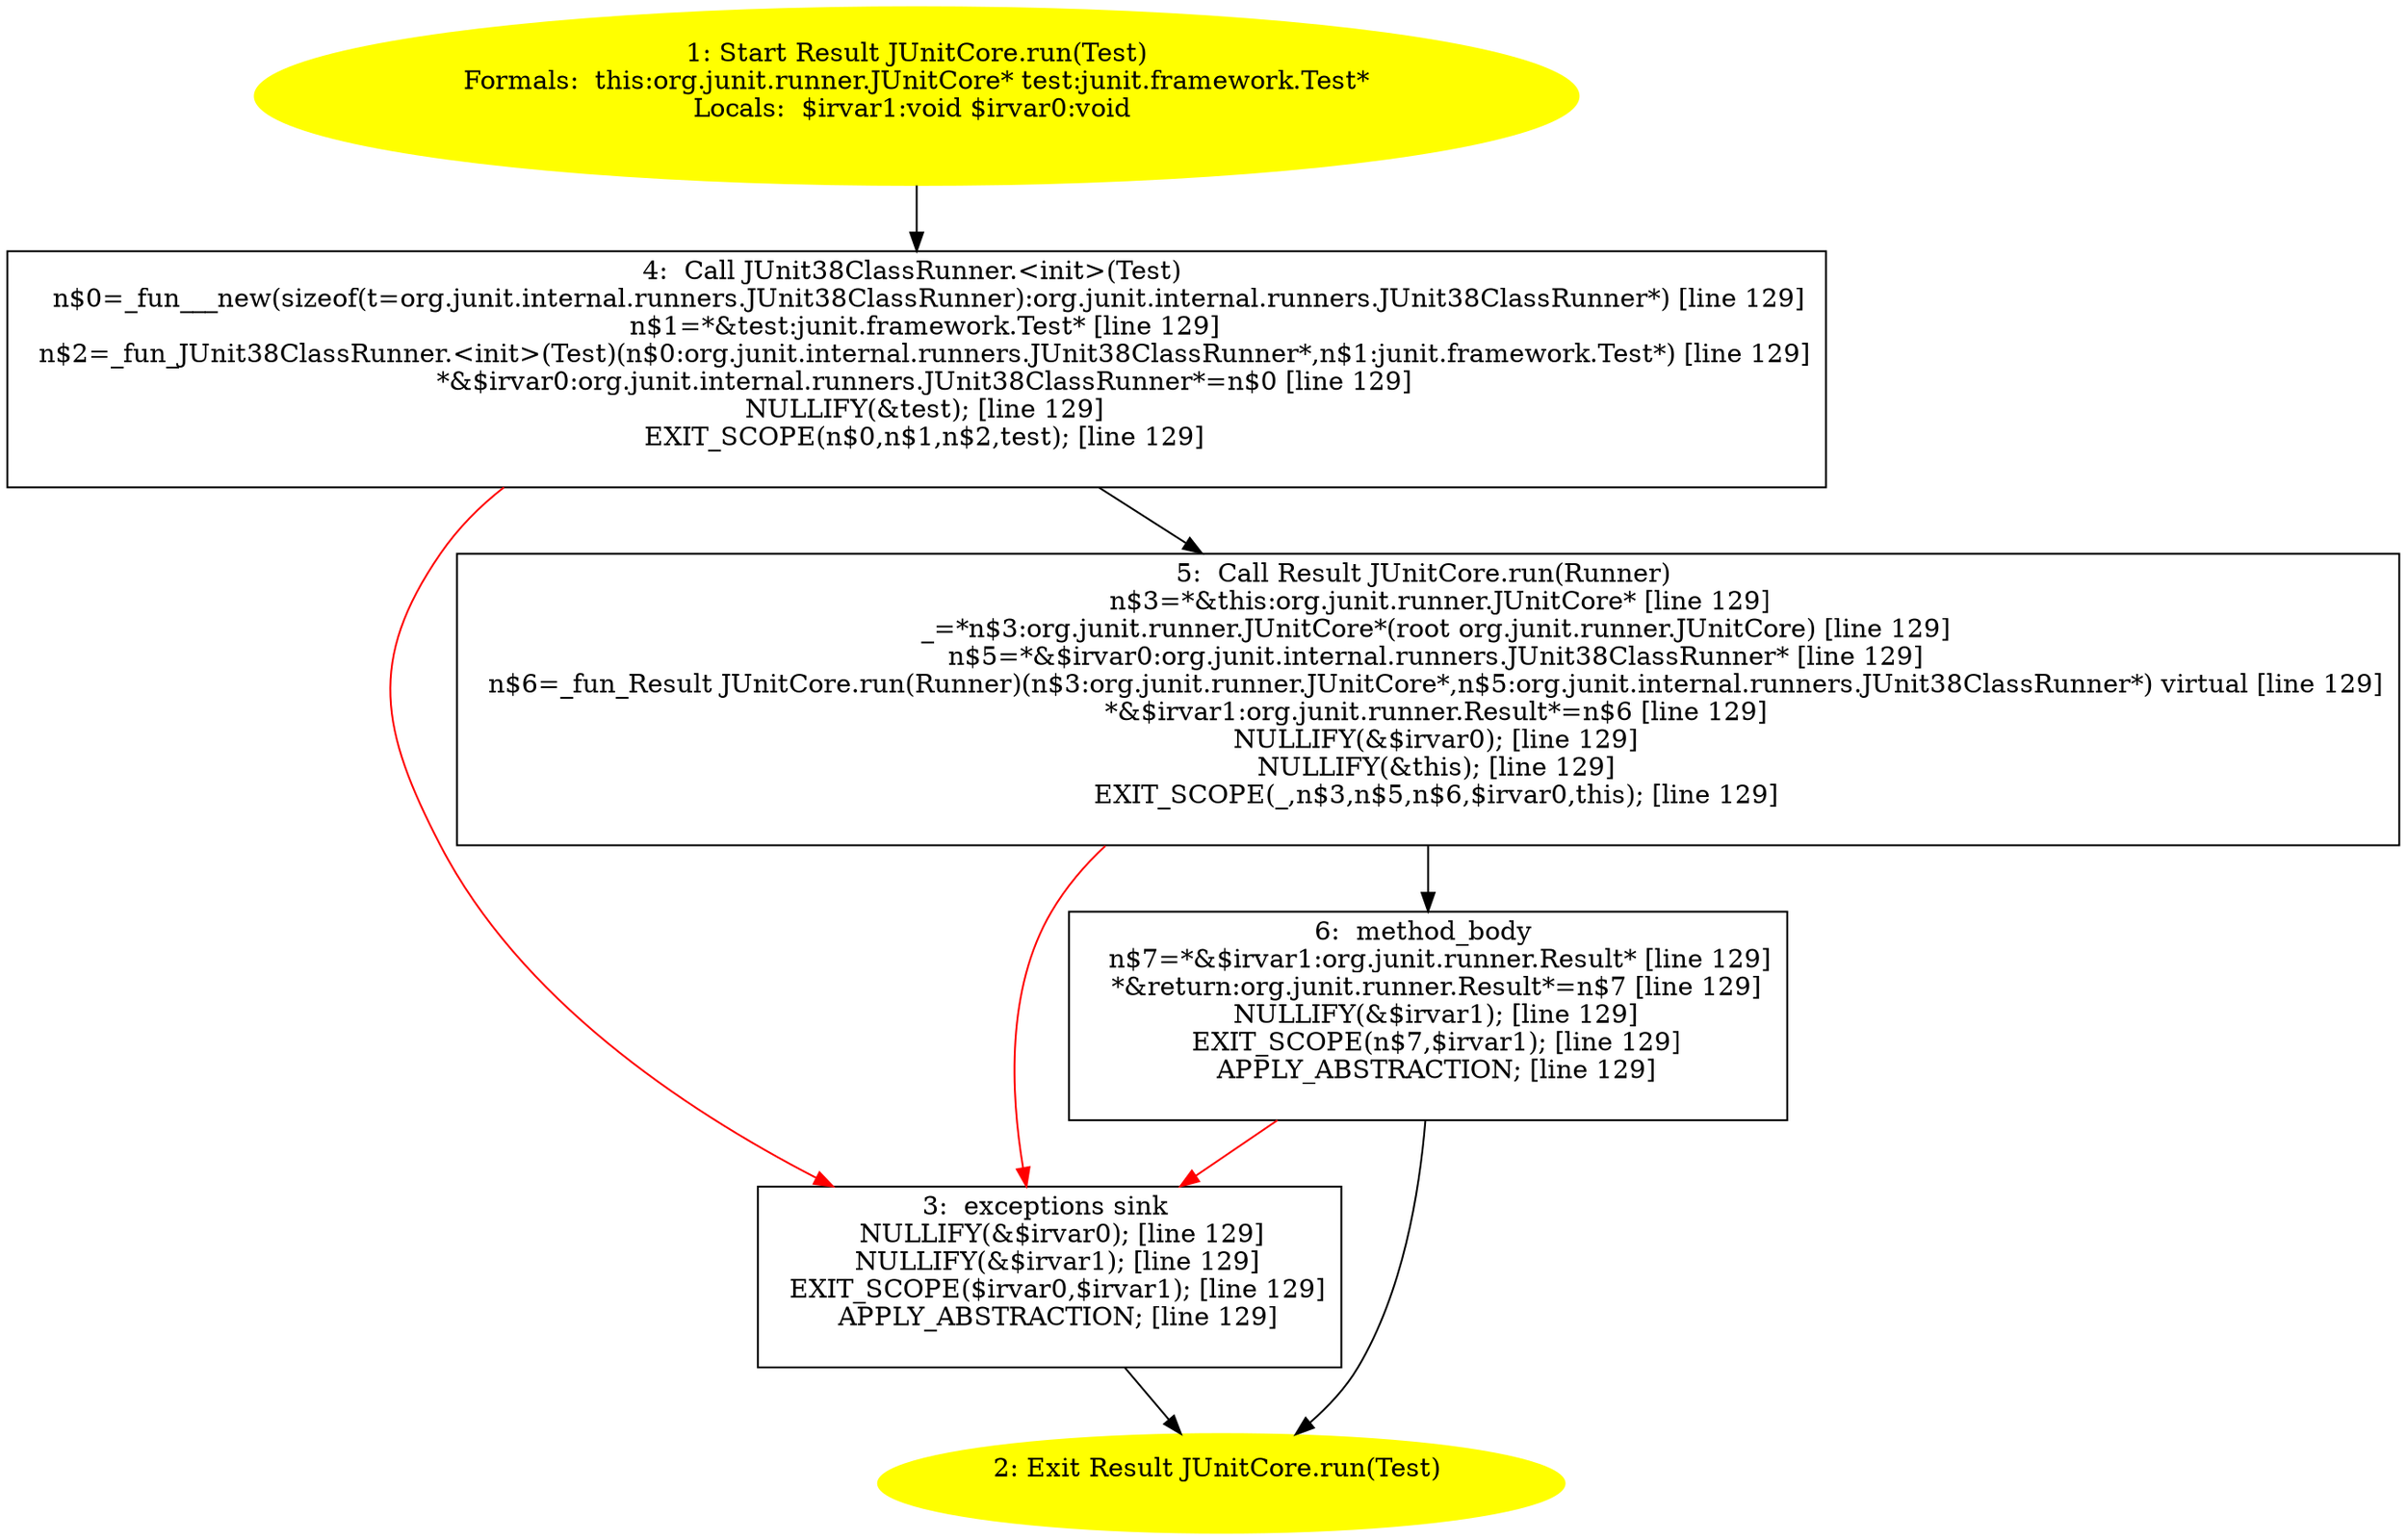 /* @generated */
digraph cfg {
"org.junit.runner.JUnitCore.run(junit.framework.Test):org.junit.runner.Result.4ec2c4268d377d02d1ba434775537e4c_1" [label="1: Start Result JUnitCore.run(Test)\nFormals:  this:org.junit.runner.JUnitCore* test:junit.framework.Test*\nLocals:  $irvar1:void $irvar0:void \n  " color=yellow style=filled]
	

	 "org.junit.runner.JUnitCore.run(junit.framework.Test):org.junit.runner.Result.4ec2c4268d377d02d1ba434775537e4c_1" -> "org.junit.runner.JUnitCore.run(junit.framework.Test):org.junit.runner.Result.4ec2c4268d377d02d1ba434775537e4c_4" ;
"org.junit.runner.JUnitCore.run(junit.framework.Test):org.junit.runner.Result.4ec2c4268d377d02d1ba434775537e4c_2" [label="2: Exit Result JUnitCore.run(Test) \n  " color=yellow style=filled]
	

"org.junit.runner.JUnitCore.run(junit.framework.Test):org.junit.runner.Result.4ec2c4268d377d02d1ba434775537e4c_3" [label="3:  exceptions sink \n   NULLIFY(&$irvar0); [line 129]\n  NULLIFY(&$irvar1); [line 129]\n  EXIT_SCOPE($irvar0,$irvar1); [line 129]\n  APPLY_ABSTRACTION; [line 129]\n " shape="box"]
	

	 "org.junit.runner.JUnitCore.run(junit.framework.Test):org.junit.runner.Result.4ec2c4268d377d02d1ba434775537e4c_3" -> "org.junit.runner.JUnitCore.run(junit.framework.Test):org.junit.runner.Result.4ec2c4268d377d02d1ba434775537e4c_2" ;
"org.junit.runner.JUnitCore.run(junit.framework.Test):org.junit.runner.Result.4ec2c4268d377d02d1ba434775537e4c_4" [label="4:  Call JUnit38ClassRunner.<init>(Test) \n   n$0=_fun___new(sizeof(t=org.junit.internal.runners.JUnit38ClassRunner):org.junit.internal.runners.JUnit38ClassRunner*) [line 129]\n  n$1=*&test:junit.framework.Test* [line 129]\n  n$2=_fun_JUnit38ClassRunner.<init>(Test)(n$0:org.junit.internal.runners.JUnit38ClassRunner*,n$1:junit.framework.Test*) [line 129]\n  *&$irvar0:org.junit.internal.runners.JUnit38ClassRunner*=n$0 [line 129]\n  NULLIFY(&test); [line 129]\n  EXIT_SCOPE(n$0,n$1,n$2,test); [line 129]\n " shape="box"]
	

	 "org.junit.runner.JUnitCore.run(junit.framework.Test):org.junit.runner.Result.4ec2c4268d377d02d1ba434775537e4c_4" -> "org.junit.runner.JUnitCore.run(junit.framework.Test):org.junit.runner.Result.4ec2c4268d377d02d1ba434775537e4c_5" ;
	 "org.junit.runner.JUnitCore.run(junit.framework.Test):org.junit.runner.Result.4ec2c4268d377d02d1ba434775537e4c_4" -> "org.junit.runner.JUnitCore.run(junit.framework.Test):org.junit.runner.Result.4ec2c4268d377d02d1ba434775537e4c_3" [color="red" ];
"org.junit.runner.JUnitCore.run(junit.framework.Test):org.junit.runner.Result.4ec2c4268d377d02d1ba434775537e4c_5" [label="5:  Call Result JUnitCore.run(Runner) \n   n$3=*&this:org.junit.runner.JUnitCore* [line 129]\n  _=*n$3:org.junit.runner.JUnitCore*(root org.junit.runner.JUnitCore) [line 129]\n  n$5=*&$irvar0:org.junit.internal.runners.JUnit38ClassRunner* [line 129]\n  n$6=_fun_Result JUnitCore.run(Runner)(n$3:org.junit.runner.JUnitCore*,n$5:org.junit.internal.runners.JUnit38ClassRunner*) virtual [line 129]\n  *&$irvar1:org.junit.runner.Result*=n$6 [line 129]\n  NULLIFY(&$irvar0); [line 129]\n  NULLIFY(&this); [line 129]\n  EXIT_SCOPE(_,n$3,n$5,n$6,$irvar0,this); [line 129]\n " shape="box"]
	

	 "org.junit.runner.JUnitCore.run(junit.framework.Test):org.junit.runner.Result.4ec2c4268d377d02d1ba434775537e4c_5" -> "org.junit.runner.JUnitCore.run(junit.framework.Test):org.junit.runner.Result.4ec2c4268d377d02d1ba434775537e4c_6" ;
	 "org.junit.runner.JUnitCore.run(junit.framework.Test):org.junit.runner.Result.4ec2c4268d377d02d1ba434775537e4c_5" -> "org.junit.runner.JUnitCore.run(junit.framework.Test):org.junit.runner.Result.4ec2c4268d377d02d1ba434775537e4c_3" [color="red" ];
"org.junit.runner.JUnitCore.run(junit.framework.Test):org.junit.runner.Result.4ec2c4268d377d02d1ba434775537e4c_6" [label="6:  method_body \n   n$7=*&$irvar1:org.junit.runner.Result* [line 129]\n  *&return:org.junit.runner.Result*=n$7 [line 129]\n  NULLIFY(&$irvar1); [line 129]\n  EXIT_SCOPE(n$7,$irvar1); [line 129]\n  APPLY_ABSTRACTION; [line 129]\n " shape="box"]
	

	 "org.junit.runner.JUnitCore.run(junit.framework.Test):org.junit.runner.Result.4ec2c4268d377d02d1ba434775537e4c_6" -> "org.junit.runner.JUnitCore.run(junit.framework.Test):org.junit.runner.Result.4ec2c4268d377d02d1ba434775537e4c_2" ;
	 "org.junit.runner.JUnitCore.run(junit.framework.Test):org.junit.runner.Result.4ec2c4268d377d02d1ba434775537e4c_6" -> "org.junit.runner.JUnitCore.run(junit.framework.Test):org.junit.runner.Result.4ec2c4268d377d02d1ba434775537e4c_3" [color="red" ];
}
